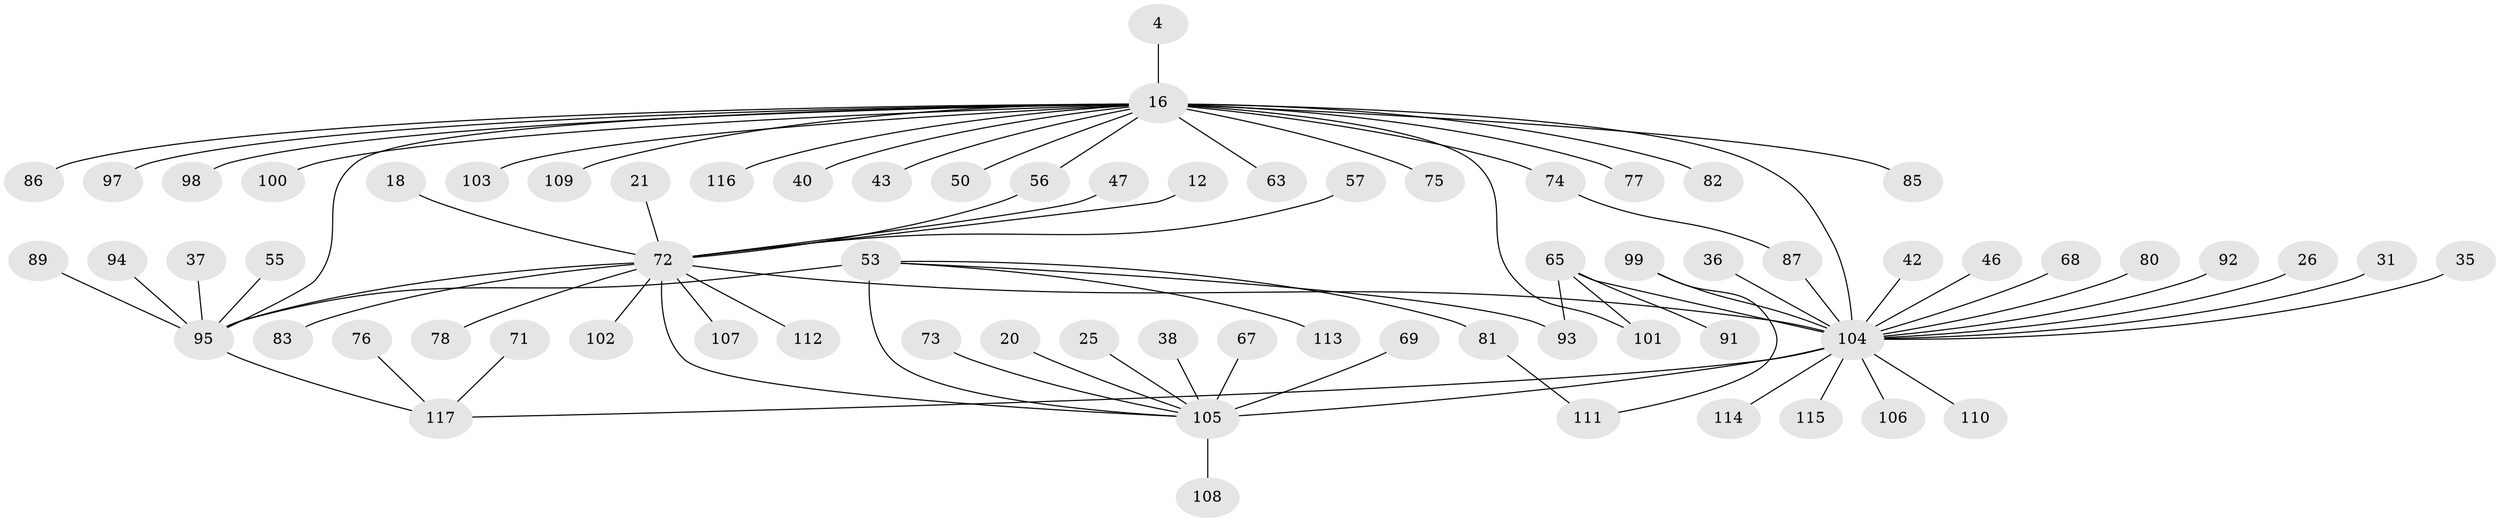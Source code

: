 // original degree distribution, {11: 0.008547008547008548, 21: 0.008547008547008548, 9: 0.017094017094017096, 1: 0.5213675213675214, 19: 0.008547008547008548, 16: 0.008547008547008548, 2: 0.2222222222222222, 3: 0.10256410256410256, 4: 0.02564102564102564, 7: 0.017094017094017096, 15: 0.008547008547008548, 5: 0.02564102564102564, 8: 0.017094017094017096, 6: 0.008547008547008548}
// Generated by graph-tools (version 1.1) at 2025/51/03/04/25 21:51:50]
// undirected, 70 vertices, 78 edges
graph export_dot {
graph [start="1"]
  node [color=gray90,style=filled];
  4;
  12;
  16 [super="+1+2"];
  18;
  20;
  21;
  25;
  26;
  31;
  35;
  36;
  37;
  38;
  40;
  42;
  43;
  46;
  47;
  50;
  53 [super="+19"];
  55;
  56;
  57;
  63;
  65 [super="+9"];
  67;
  68;
  69 [super="+33"];
  71;
  72 [super="+17+5"];
  73;
  74 [super="+62"];
  75;
  76;
  77;
  78;
  80;
  81;
  82;
  83;
  85;
  86;
  87;
  89;
  91;
  92;
  93 [super="+90"];
  94;
  95 [super="+51+32"];
  97 [super="+45"];
  98;
  99 [super="+59+61"];
  100;
  101 [super="+96"];
  102;
  103;
  104 [super="+22+64+84"];
  105 [super="+14+30"];
  106;
  107 [super="+23"];
  108;
  109;
  110;
  111;
  112;
  113;
  114;
  115;
  116;
  117 [super="+58"];
  4 -- 16;
  12 -- 72;
  16 -- 50;
  16 -- 56;
  16 -- 86;
  16 -- 109;
  16 -- 101 [weight=2];
  16 -- 103;
  16 -- 43;
  16 -- 116;
  16 -- 63;
  16 -- 74 [weight=2];
  16 -- 75;
  16 -- 77;
  16 -- 82;
  16 -- 85;
  16 -- 98;
  16 -- 100;
  16 -- 40;
  16 -- 104 [weight=7];
  16 -- 97;
  16 -- 95 [weight=5];
  18 -- 72;
  20 -- 105;
  21 -- 72;
  25 -- 105;
  26 -- 104;
  31 -- 104;
  35 -- 104;
  36 -- 104;
  37 -- 95;
  38 -- 105;
  42 -- 104;
  46 -- 104;
  47 -- 72;
  53 -- 81;
  53 -- 113;
  53 -- 105 [weight=2];
  53 -- 93;
  53 -- 95 [weight=3];
  55 -- 95;
  56 -- 72;
  57 -- 72;
  65 -- 91;
  65 -- 104 [weight=2];
  65 -- 93;
  65 -- 101;
  67 -- 105;
  68 -- 104;
  69 -- 105;
  71 -- 117;
  72 -- 102;
  72 -- 104 [weight=3];
  72 -- 105 [weight=2];
  72 -- 78;
  72 -- 112;
  72 -- 83;
  72 -- 107;
  72 -- 95 [weight=3];
  73 -- 105;
  74 -- 87;
  76 -- 117;
  80 -- 104;
  81 -- 111;
  87 -- 104;
  89 -- 95;
  92 -- 104;
  94 -- 95;
  95 -- 117 [weight=2];
  99 -- 104;
  99 -- 111;
  104 -- 110;
  104 -- 105 [weight=6];
  104 -- 114;
  104 -- 106;
  104 -- 115;
  104 -- 117 [weight=2];
  105 -- 108;
}
